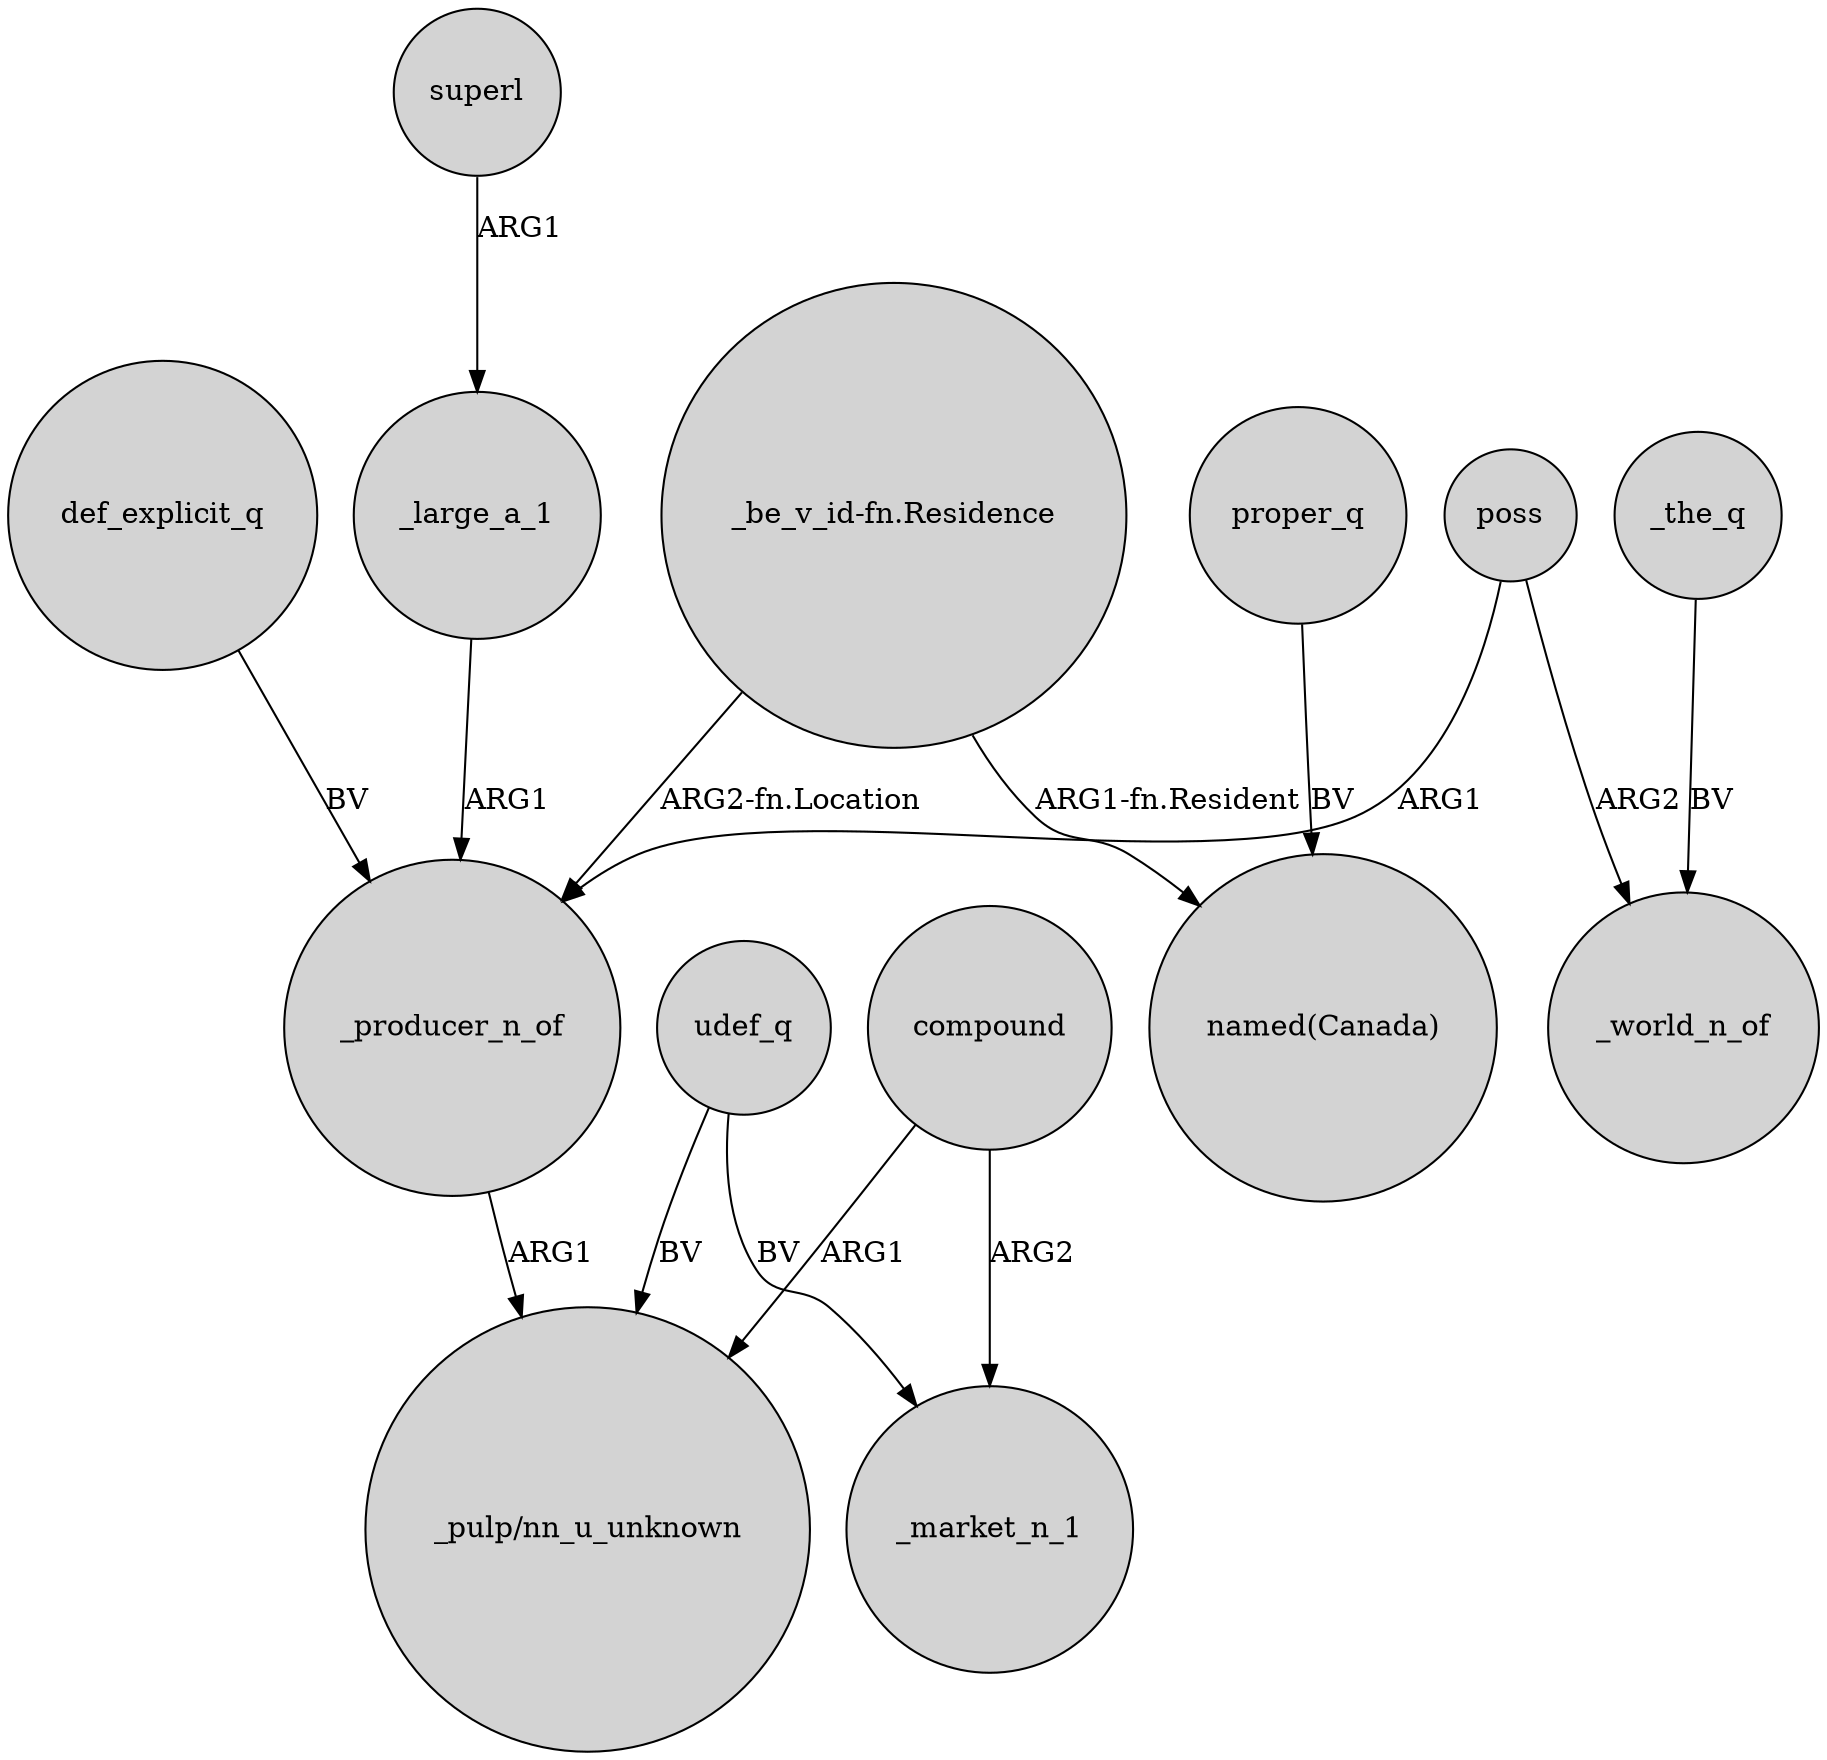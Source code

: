 digraph {
	node [shape=circle style=filled]
	udef_q -> "_pulp/nn_u_unknown" [label=BV]
	"_be_v_id-fn.Residence" -> "named(Canada)" [label="ARG1-fn.Resident"]
	_large_a_1 -> _producer_n_of [label=ARG1]
	udef_q -> _market_n_1 [label=BV]
	poss -> _producer_n_of [label=ARG1]
	compound -> "_pulp/nn_u_unknown" [label=ARG1]
	poss -> _world_n_of [label=ARG2]
	_producer_n_of -> "_pulp/nn_u_unknown" [label=ARG1]
	def_explicit_q -> _producer_n_of [label=BV]
	compound -> _market_n_1 [label=ARG2]
	superl -> _large_a_1 [label=ARG1]
	"_be_v_id-fn.Residence" -> _producer_n_of [label="ARG2-fn.Location"]
	_the_q -> _world_n_of [label=BV]
	proper_q -> "named(Canada)" [label=BV]
}
